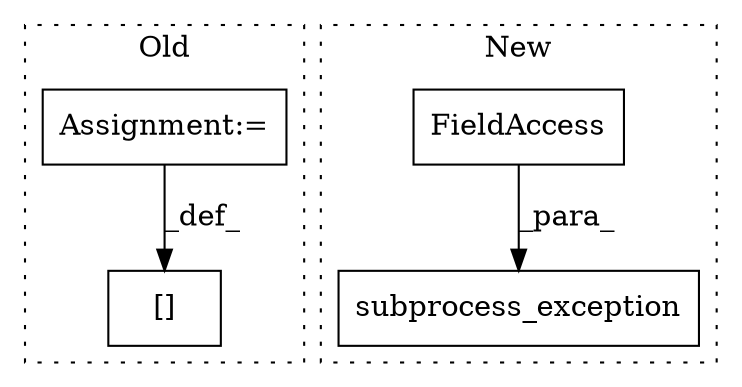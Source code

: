 digraph G {
subgraph cluster0 {
1 [label="[]" a="2" s="2061,2077" l="7,1" shape="box"];
4 [label="Assignment:=" a="7" s="1572" l="6" shape="box"];
label = "Old";
style="dotted";
}
subgraph cluster1 {
2 [label="subprocess_exception" a="32" s="1955,1989" l="21,1" shape="box"];
3 [label="FieldAccess" a="22" s="1978" l="11" shape="box"];
label = "New";
style="dotted";
}
3 -> 2 [label="_para_"];
4 -> 1 [label="_def_"];
}